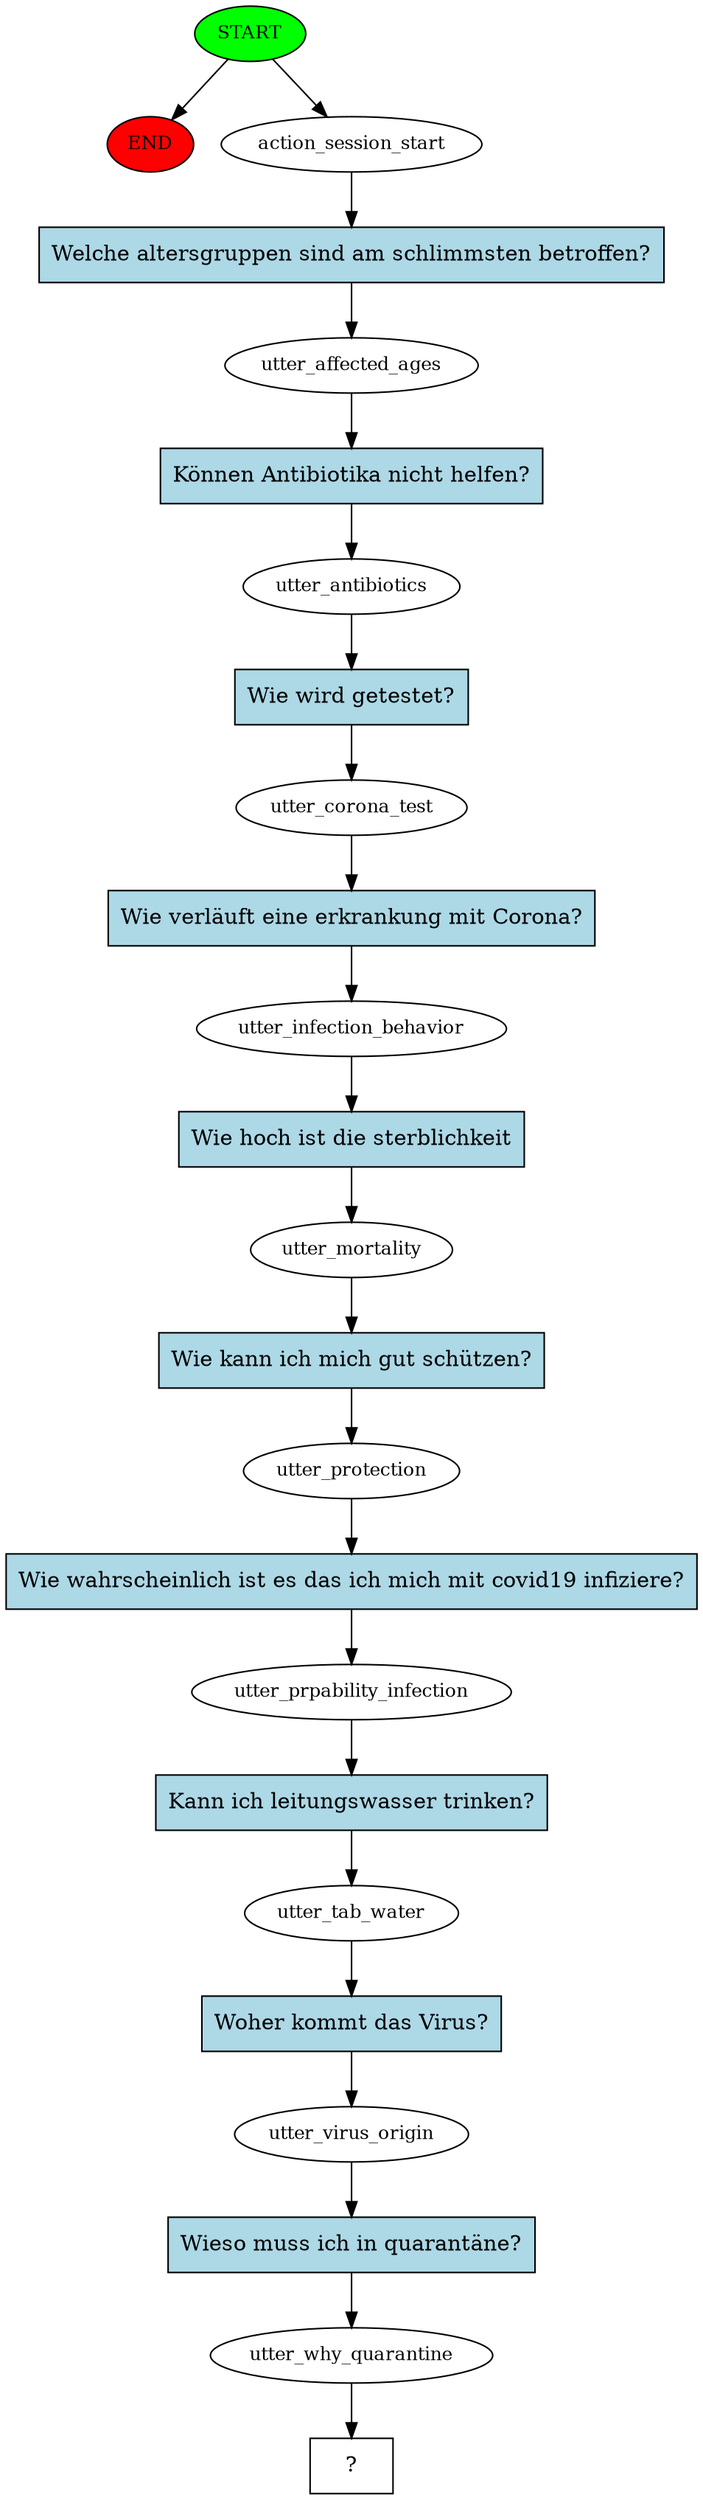 digraph  {
0 [class="start active", fillcolor=green, fontsize=12, label=START, style=filled];
"-1" [class=end, fillcolor=red, fontsize=12, label=END, style=filled];
1 [class=active, fontsize=12, label=action_session_start];
2 [class=active, fontsize=12, label=utter_affected_ages];
3 [class=active, fontsize=12, label=utter_antibiotics];
4 [class=active, fontsize=12, label=utter_corona_test];
5 [class=active, fontsize=12, label=utter_infection_behavior];
6 [class=active, fontsize=12, label=utter_mortality];
7 [class=active, fontsize=12, label=utter_protection];
8 [class=active, fontsize=12, label=utter_prpability_infection];
9 [class=active, fontsize=12, label=utter_tab_water];
10 [class=active, fontsize=12, label=utter_virus_origin];
11 [class=active, fontsize=12, label=utter_why_quarantine];
12 [class="intent dashed active", label="  ?  ", shape=rect];
13 [class="intent active", fillcolor=lightblue, label="Welche altersgruppen sind am schlimmsten betroffen?", shape=rect, style=filled];
14 [class="intent active", fillcolor=lightblue, label="Können Antibiotika nicht helfen?", shape=rect, style=filled];
15 [class="intent active", fillcolor=lightblue, label="Wie wird getestet?", shape=rect, style=filled];
16 [class="intent active", fillcolor=lightblue, label="Wie verläuft eine erkrankung mit Corona?", shape=rect, style=filled];
17 [class="intent active", fillcolor=lightblue, label="Wie hoch ist die sterblichkeit", shape=rect, style=filled];
18 [class="intent active", fillcolor=lightblue, label="Wie kann ich mich gut schützen?", shape=rect, style=filled];
19 [class="intent active", fillcolor=lightblue, label="Wie wahrscheinlich ist es das ich mich mit covid19 infiziere?", shape=rect, style=filled];
20 [class="intent active", fillcolor=lightblue, label="Kann ich leitungswasser trinken?", shape=rect, style=filled];
21 [class="intent active", fillcolor=lightblue, label="Woher kommt das Virus?", shape=rect, style=filled];
22 [class="intent active", fillcolor=lightblue, label="Wieso muss ich in quarantäne?", shape=rect, style=filled];
0 -> "-1"  [class="", key=NONE, label=""];
0 -> 1  [class=active, key=NONE, label=""];
1 -> 13  [class=active, key=0];
2 -> 14  [class=active, key=0];
3 -> 15  [class=active, key=0];
4 -> 16  [class=active, key=0];
5 -> 17  [class=active, key=0];
6 -> 18  [class=active, key=0];
7 -> 19  [class=active, key=0];
8 -> 20  [class=active, key=0];
9 -> 21  [class=active, key=0];
10 -> 22  [class=active, key=0];
11 -> 12  [class=active, key=NONE, label=""];
13 -> 2  [class=active, key=0];
14 -> 3  [class=active, key=0];
15 -> 4  [class=active, key=0];
16 -> 5  [class=active, key=0];
17 -> 6  [class=active, key=0];
18 -> 7  [class=active, key=0];
19 -> 8  [class=active, key=0];
20 -> 9  [class=active, key=0];
21 -> 10  [class=active, key=0];
22 -> 11  [class=active, key=0];
}
